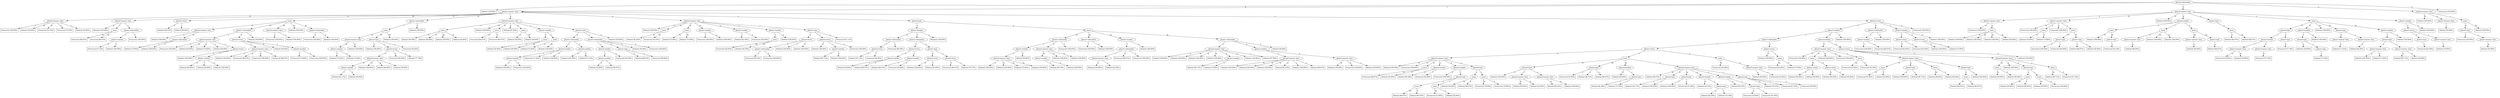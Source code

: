 digraph G {
"bg==" [ shape=ellipse label="phone2-subnumber"]
"bg==" -> "bi0w" [ label="0" ]
"bi0w" [ shape=box label="Deleted (100.00%)"]
"bg==" -> "bi0x" [ label="1" ]
"bi0x" [ shape=ellipse label="phone1-manner class"]
"bi0x" -> "bi0xLTA=" [ label="#" ]
"bi0xLTA=" [ shape=ellipse label="phone2-manner class"]
"bi0xLTA=" -> "bi0xLTAtMQ==" [ label="a" ]
"bi0xLTAtMQ==" [ shape=box label="Preserved (100.00%)"]
"bi0xLTA=" -> "bi0xLTAtMg==" [ label="fn" ]
"bi0xLTAtMg==" [ shape=box label="Deleted (50.00%)"]
"bi0xLTA=" -> "bi0xLTAtMw==" [ label="fs" ]
"bi0xLTAtMw==" [ shape=box label="Preserved (53.33%)"]
"bi0xLTA=" -> "bi0xLTAtNg==" [ label="n" ]
"bi0xLTAtNg==" [ shape=box label="Preserved (75.00%)"]
"bi0xLTA=" -> "bi0xLTAtNw==" [ label="s" ]
"bi0xLTAtNw==" [ shape=box label="Deleted (55.56%)"]
"bi0x" -> "bi0xLTEw" [ label="a" ]
"bi0xLTEw" [ shape=ellipse label="phone2-manner class"]
"bi0xLTEw" -> "bi0xLTEwLTU=" [ label="g" ]
"bi0xLTEwLTU=" [ shape=box label="Mutated (100.00%)"]
"bi0xLTEw" -> "bi0xLTEwLTc=" [ label="s" ]
"bi0xLTEwLTc=" [ shape=ellipse label="name"]
"bi0xLTEwLTc=" -> "bi0xLTEwLTctMQ==" [ label="Fr" ]
"bi0xLTEwLTctMQ==" [ shape=box label="Preserved (66.67%)"]
"bi0xLTEwLTc=" -> "bi0xLTEwLTctNQ==" [ label="Sc" ]
"bi0xLTEwLTctNQ==" [ shape=box label="Preserved (66.67%)"]
"bi0xLTEw" -> "bi0xLTEwLTg=" [ label="v" ]
"bi0xLTEwLTg=" [ shape=ellipse label="phone1-subnumber"]
"bi0xLTEwLTg=" -> "bi0xLTEwLTgtMQ==" [ label="1" ]
"bi0xLTEwLTgtMQ==" [ shape=ellipse label="phone1-number"]
"bi0xLTEwLTgtMQ==" -> "bi0xLTEwLTgtMS0w" [ label="0" ]
"bi0xLTEwLTgtMS0w" [ shape=box label="Preserved (57.14%)"]
"bi0xLTEwLTgtMQ==" -> "bi0xLTEwLTgtMS0x" [ label="1" ]
"bi0xLTEwLTgtMS0x" [ shape=box label="Deleted (100.00%)"]
"bi0xLTEwLTg=" -> "bi0xLTEwLTgtMg==" [ label="2" ]
"bi0xLTEwLTgtMg==" [ shape=box label="Preserved (100.00%)"]
"bi0x" -> "bi0xLTEx" [ label="fn" ]
"bi0xLTEx" [ shape=ellipse label="phone2-stress"]
"bi0xLTEx" -> "bi0xLTExLTE=" [ label="0" ]
"bi0xLTExLTE=" [ shape=box label="Deleted (48.53%)"]
"bi0xLTEx" -> "bi0xLTExLTI=" [ label="1" ]
"bi0xLTExLTI=" [ shape=box label="Deleted (68.42%)"]
"bi0x" -> "bi0xLTEy" [ label="fs" ]
"bi0xLTEy" [ shape=ellipse label="name"]
"bi0xLTEy" -> "bi0xLTEyLTA=" [ label="Fc" ]
"bi0xLTEyLTA=" [ shape=ellipse label="phone2-manner class"]
"bi0xLTEyLTA=" -> "bi0xLTEyLTAtMQ==" [ label="a" ]
"bi0xLTEyLTAtMQ==" [ shape=box label="Deleted (100.00%)"]
"bi0xLTEyLTA=" -> "bi0xLTEyLTAtMg==" [ label="fn" ]
"bi0xLTEyLTAtMg==" [ shape=ellipse label="phone1-subnumber"]
"bi0xLTEyLTAtMg==" -> "bi0xLTEyLTAtMi0x" [ label="1" ]
"bi0xLTEyLTAtMi0x" [ shape=box label="Deleted (75.00%)"]
"bi0xLTEyLTAtMg==" -> "bi0xLTEyLTAtMi0z" [ label="3" ]
"bi0xLTEyLTAtMi0z" [ shape=box label="Deleted (100.00%)"]
"bi0xLTEy" -> "bi0xLTEyLTE=" [ label="Fr" ]
"bi0xLTEyLTE=" [ shape=ellipse label="phone1-subnumber"]
"bi0xLTEyLTE=" -> "bi0xLTEyLTEtMQ==" [ label="1" ]
"bi0xLTEyLTEtMQ==" [ shape=ellipse label="phone2-manner class"]
"bi0xLTEyLTEtMQ==" -> "bi0xLTEyLTEtMS0x" [ label="a" ]
"bi0xLTEyLTEtMS0x" [ shape=box label="Preserved (100.00%)"]
"bi0xLTEyLTEtMQ==" -> "bi0xLTEyLTEtMS0y" [ label="fn" ]
"bi0xLTEyLTEtMS0y" [ shape=box label="Deleted (50.00%)"]
"bi0xLTEyLTEtMQ==" -> "bi0xLTEyLTEtMS01" [ label="g" ]
"bi0xLTEyLTEtMS01" [ shape=box label="Deleted (75.00%)"]
"bi0xLTEyLTEtMQ==" -> "bi0xLTEyLTEtMS03" [ label="s" ]
"bi0xLTEyLTEtMS03" [ shape=box label="Deleted (50.00%)"]
"bi0xLTEyLTEtMQ==" -> "bi0xLTEyLTEtMS04" [ label="v" ]
"bi0xLTEyLTEtMS04" [ shape=ellipse label="phone2-stress"]
"bi0xLTEyLTEtMS04" -> "bi0xLTEyLTEtMS04LTE=" [ label="0" ]
"bi0xLTEyLTEtMS04LTE=" [ shape=box label="Deleted (100.00%)"]
"bi0xLTEyLTEtMS04" -> "bi0xLTEyLTEtMS04LTI=" [ label="1" ]
"bi0xLTEyLTEtMS04LTI=" [ shape=ellipse label="phone1-number"]
"bi0xLTEyLTEtMS04LTI=" -> "bi0xLTEyLTEtMS04LTItMA==" [ label="0" ]
"bi0xLTEyLTEtMS04LTItMA==" [ shape=box label="Deleted (60.00%)"]
"bi0xLTEyLTEtMS04LTI=" -> "bi0xLTEyLTEtMS04LTItMQ==" [ label="1" ]
"bi0xLTEyLTEtMS04LTItMQ==" [ shape=box label="Deleted (50.00%)"]
"bi0xLTEyLTEtMS04LTI=" -> "bi0xLTEyLTEtMS04LTItMg==" [ label="2" ]
"bi0xLTEyLTEtMS04LTItMg==" [ shape=box label="Deleted (100.00%)"]
"bi0xLTEyLTE=" -> "bi0xLTEyLTEtMg==" [ label="2" ]
"bi0xLTEyLTEtMg==" [ shape=ellipse label="phone2-stress"]
"bi0xLTEyLTEtMg==" -> "bi0xLTEyLTEtMi0w" [ label="-1" ]
"bi0xLTEyLTEtMi0w" [ shape=ellipse label="phone2-manner class"]
"bi0xLTEyLTEtMi0w" -> "bi0xLTEyLTEtMi0wLTE=" [ label="a" ]
"bi0xLTEyLTEtMi0wLTE=" [ shape=box label="Deleted (100.00%)"]
"bi0xLTEyLTEtMi0w" -> "bi0xLTEyLTEtMi0wLTU=" [ label="g" ]
"bi0xLTEyLTEtMi0wLTU=" [ shape=box label="Preserved (66.67%)"]
"bi0xLTEyLTEtMi0w" -> "bi0xLTEyLTEtMi0wLTY=" [ label="n" ]
"bi0xLTEyLTEtMi0wLTY=" [ shape=box label="Preserved (100.00%)"]
"bi0xLTEyLTEtMi0w" -> "bi0xLTEyLTEtMi0wLTc=" [ label="s" ]
"bi0xLTEyLTEtMi0wLTc=" [ shape=box label="Preserved (66.67%)"]
"bi0xLTEyLTEtMg==" -> "bi0xLTEyLTEtMi0x" [ label="0" ]
"bi0xLTEyLTEtMi0x" [ shape=box label="Deleted (50.00%)"]
"bi0xLTEyLTEtMg==" -> "bi0xLTEyLTEtMi0y" [ label="1" ]
"bi0xLTEyLTEtMi0y" [ shape=ellipse label="phone2-number"]
"bi0xLTEyLTEtMi0y" -> "bi0xLTEyLTEtMi0yLTE=" [ label="1" ]
"bi0xLTEyLTEtMi0yLTE=" [ shape=box label="Preserved (75.00%)"]
"bi0xLTEyLTEtMi0y" -> "bi0xLTEyLTEtMi0yLTI=" [ label="2" ]
"bi0xLTEyLTEtMi0yLTI=" [ shape=box label="Preserved (100.00%)"]
"bi0xLTEyLTE=" -> "bi0xLTEyLTEtMw==" [ label="3" ]
"bi0xLTEyLTEtMw==" [ shape=box label="Deleted (100.00%)"]
"bi0xLTEy" -> "bi0xLTEyLTM=" [ label="Nc" ]
"bi0xLTEyLTM=" [ shape=ellipse label="phone2-manner class"]
"bi0xLTEyLTM=" -> "bi0xLTEyLTMtNg==" [ label="n" ]
"bi0xLTEyLTMtNg==" [ shape=box label="Preserved (100.00%)"]
"bi0xLTEyLTM=" -> "bi0xLTEyLTMtNw==" [ label="s" ]
"bi0xLTEyLTMtNw==" [ shape=box label="Deleted (100.00%)"]
"bi0xLTEy" -> "bi0xLTEyLTU=" [ label="Sc" ]
"bi0xLTEyLTU=" [ shape=box label="Deleted (100.00%)"]
"bi0xLTEy" -> "bi0xLTEyLTY=" [ label="Sr" ]
"bi0xLTEyLTY=" [ shape=ellipse label="phone1-subnumber"]
"bi0xLTEyLTY=" -> "bi0xLTEyLTYtMQ==" [ label="1" ]
"bi0xLTEyLTYtMQ==" [ shape=box label="Preserved (100.00%)"]
"bi0xLTEyLTY=" -> "bi0xLTEyLTYtMg==" [ label="2" ]
"bi0xLTEyLTYtMg==" [ shape=box label="Deleted (100.00%)"]
"bi0x" -> "bi0xLTEz" [ label="fu" ]
"bi0xLTEz" [ shape=ellipse label="phone1-subnumber"]
"bi0xLTEz" -> "bi0xLTEzLTE=" [ label="1" ]
"bi0xLTEzLTE=" [ shape=ellipse label="name"]
"bi0xLTEzLTE=" -> "bi0xLTEzLTEtMA==" [ label="Fc" ]
"bi0xLTEzLTEtMA==" [ shape=ellipse label="phone2-manner class"]
"bi0xLTEzLTEtMA==" -> "bi0xLTEzLTEtMC0y" [ label="fn" ]
"bi0xLTEzLTEtMC0y" [ shape=ellipse label="phone1-number"]
"bi0xLTEzLTEtMC0y" -> "bi0xLTEzLTEtMC0yLTE=" [ label="1" ]
"bi0xLTEzLTEtMC0yLTE=" [ shape=box label="Deleted (72.22%)"]
"bi0xLTEzLTEtMC0y" -> "bi0xLTEzLTEtMC0yLTI=" [ label="2" ]
"bi0xLTEzLTEtMC0yLTI=" [ shape=box label="Deleted (75.00%)"]
"bi0xLTEzLTEtMA==" -> "bi0xLTEzLTEtMC0z" [ label="fs" ]
"bi0xLTEzLTEtMC0z" [ shape=box label="Deleted (100.00%)"]
"bi0xLTEzLTE=" -> "bi0xLTEzLTEtMQ==" [ label="Fr" ]
"bi0xLTEzLTEtMQ==" [ shape=ellipse label="phone1-type"]
"bi0xLTEzLTEtMQ==" -> "bi0xLTEzLTEtMS0w" [ label="a" ]
"bi0xLTEzLTEtMS0w" [ shape=box label="Deleted (100.00%)"]
"bi0xLTEzLTEtMQ==" -> "bi0xLTEzLTEtMS0x" [ label="c" ]
"bi0xLTEzLTEtMS0x" [ shape=ellipse label="phone2-stress"]
"bi0xLTEzLTEtMS0x" -> "bi0xLTEzLTEtMS0xLTA=" [ label="-1" ]
"bi0xLTEzLTEtMS0xLTA=" [ shape=ellipse label="phone2-manner class"]
"bi0xLTEzLTEtMS0xLTA=" -> "bi0xLTEzLTEtMS0xLTAtMg==" [ label="fn" ]
"bi0xLTEzLTEtMS0xLTAtMg==" [ shape=ellipse label="phone1-number"]
"bi0xLTEzLTEtMS0xLTAtMg==" -> "bi0xLTEzLTEtMS0xLTAtMi0x" [ label="1" ]
"bi0xLTEzLTEtMS0xLTAtMi0x" [ shape=box label="Deleted (61.11%)"]
"bi0xLTEzLTEtMS0xLTAtMg==" -> "bi0xLTEzLTEtMS0xLTAtMi0y" [ label="2" ]
"bi0xLTEzLTEtMS0xLTAtMi0y" [ shape=box label="Deleted (50.00%)"]
"bi0xLTEzLTEtMS0xLTA=" -> "bi0xLTEzLTEtMS0xLTAtMw==" [ label="fs" ]
"bi0xLTEzLTEtMS0xLTAtMw==" [ shape=box label="Deleted (100.00%)"]
"bi0xLTEzLTEtMS0xLTA=" -> "bi0xLTEzLTEtMS0xLTAtNQ==" [ label="g" ]
"bi0xLTEzLTEtMS0xLTAtNQ==" [ shape=box label="Deleted (60.00%)"]
"bi0xLTEzLTEtMS0xLTA=" -> "bi0xLTEzLTEtMS0xLTAtNw==" [ label="s" ]
"bi0xLTEzLTEtMS0xLTAtNw==" [ shape=box label="Deleted (50.00%)"]
"bi0xLTEzLTEtMS0x" -> "bi0xLTEzLTEtMS0xLTE=" [ label="0" ]
"bi0xLTEzLTEtMS0xLTE=" [ shape=box label="Preserved (62.50%)"]
"bi0xLTEzLTEtMS0x" -> "bi0xLTEzLTEtMS0xLTI=" [ label="1" ]
"bi0xLTEzLTEtMS0xLTI=" [ shape=box label="Deleted (77.78%)"]
"bi0xLTEzLTEtMQ==" -> "bi0xLTEzLTEtMS0z" [ label="o" ]
"bi0xLTEzLTEtMS0z" [ shape=box label="Preserved (52.63%)"]
"bi0xLTEzLTE=" -> "bi0xLTEzLTEtMw==" [ label="Nc" ]
"bi0xLTEzLTEtMw==" [ shape=box label="Deleted (100.00%)"]
"bi0xLTEz" -> "bi0xLTEzLTI=" [ label="2" ]
"bi0xLTEzLTI=" [ shape=box label="Deleted (100.00%)"]
"bi0x" -> "bi0xLTE0" [ label="g" ]
"bi0xLTE0" [ shape=ellipse label="phone2-manner class"]
"bi0xLTE0" -> "bi0xLTE0LTE=" [ label="a" ]
"bi0xLTE0LTE=" [ shape=ellipse label="name"]
"bi0xLTE0LTE=" -> "bi0xLTE0LTEtMA==" [ label="Fc" ]
"bi0xLTE0LTEtMA==" [ shape=box label="Deleted (50.00%)"]
"bi0xLTE0LTE=" -> "bi0xLTE0LTEtMg==" [ label="G" ]
"bi0xLTE0LTEtMg==" [ shape=box label="Deleted (50.00%)"]
"bi0xLTE0LTE=" -> "bi0xLTE0LTEtNQ==" [ label="Sc" ]
"bi0xLTE0LTEtNQ==" [ shape=box label="Deleted (50.00%)"]
"bi0xLTE0LTE=" -> "bi0xLTE0LTEtNg==" [ label="Sr" ]
"bi0xLTE0LTEtNg==" [ shape=box label="Deleted (50.00%)"]
"bi0xLTE0" -> "bi0xLTE0LTI=" [ label="fn" ]
"bi0xLTE0LTI=" [ shape=box label="Deleted (100.00%)"]
"bi0xLTE0" -> "bi0xLTE0LTM=" [ label="fs" ]
"bi0xLTE0LTM=" [ shape=ellipse label="name"]
"bi0xLTE0LTM=" -> "bi0xLTE0LTMtMA==" [ label="Fc" ]
"bi0xLTE0LTMtMA==" [ shape=box label="Preserved (66.67%)"]
"bi0xLTE0LTM=" -> "bi0xLTE0LTMtMg==" [ label="G" ]
"bi0xLTE0LTMtMg==" [ shape=box label="Preserved (66.67%)"]
"bi0xLTE0" -> "bi0xLTE0LTU=" [ label="g" ]
"bi0xLTE0LTU=" [ shape=box label="Deleted (87.50%)"]
"bi0xLTE0" -> "bi0xLTE0LTY=" [ label="n" ]
"bi0xLTE0LTY=" [ shape=ellipse label="name"]
"bi0xLTE0LTY=" -> "bi0xLTE0LTYtMg==" [ label="G" ]
"bi0xLTE0LTYtMg==" [ shape=box label="Deleted (50.00%)"]
"bi0xLTE0LTY=" -> "bi0xLTE0LTYtMw==" [ label="Nc" ]
"bi0xLTE0LTYtMw==" [ shape=box label="Deleted (50.00%)"]
"bi0xLTE0" -> "bi0xLTE0LTc=" [ label="s" ]
"bi0xLTE0LTc=" [ shape=ellipse label="phone1-number"]
"bi0xLTE0LTc=" -> "bi0xLTE0LTctMQ==" [ label="1" ]
"bi0xLTE0LTctMQ==" [ shape=ellipse label="name"]
"bi0xLTE0LTctMQ==" -> "bi0xLTE0LTctMS0y" [ label="G" ]
"bi0xLTE0LTctMS0y" [ shape=box label="Deleted (50.00%)"]
"bi0xLTE0LTctMQ==" -> "bi0xLTE0LTctMS01" [ label="Sc" ]
"bi0xLTE0LTctMS01" [ shape=box label="Deleted (50.00%)"]
"bi0xLTE0LTc=" -> "bi0xLTE0LTctMg==" [ label="2" ]
"bi0xLTE0LTctMg==" [ shape=ellipse label="name"]
"bi0xLTE0LTctMg==" -> "bi0xLTE0LTctMi0y" [ label="G" ]
"bi0xLTE0LTctMi0y" [ shape=box label="Deleted (75.00%)"]
"bi0xLTE0LTctMg==" -> "bi0xLTE0LTctMi01" [ label="Sc" ]
"bi0xLTE0LTctMi01" [ shape=box label="Deleted (100.00%)"]
"bi0xLTE0" -> "bi0xLTE0LTg=" [ label="v" ]
"bi0xLTE0LTg=" [ shape=ellipse label="phone2-stress"]
"bi0xLTE0LTg=" -> "bi0xLTE0LTgtMQ==" [ label="0" ]
"bi0xLTE0LTgtMQ==" [ shape=ellipse label="phone1-subnumber"]
"bi0xLTE0LTgtMQ==" -> "bi0xLTE0LTgtMS0x" [ label="1" ]
"bi0xLTE0LTgtMS0x" [ shape=ellipse label="phone2-number"]
"bi0xLTE0LTgtMS0x" -> "bi0xLTE0LTgtMS0xLTE=" [ label="1" ]
"bi0xLTE0LTgtMS0xLTE=" [ shape=ellipse label="phone1-number"]
"bi0xLTE0LTgtMS0xLTE=" -> "bi0xLTE0LTgtMS0xLTEtMQ==" [ label="1" ]
"bi0xLTE0LTgtMS0xLTEtMQ==" [ shape=box label="Deleted (100.00%)"]
"bi0xLTE0LTgtMS0xLTE=" -> "bi0xLTE0LTgtMS0xLTEtMg==" [ label="2" ]
"bi0xLTE0LTgtMS0xLTEtMg==" [ shape=box label="Preserved (100.00%)"]
"bi0xLTE0LTgtMS0x" -> "bi0xLTE0LTgtMS0xLTI=" [ label="2" ]
"bi0xLTE0LTgtMS0xLTI=" [ shape=box label="Preserved (71.43%)"]
"bi0xLTE0LTgtMS0x" -> "bi0xLTE0LTgtMS0xLTM=" [ label="3" ]
"bi0xLTE0LTgtMS0xLTM=" [ shape=box label="Deleted (100.00%)"]
"bi0xLTE0LTgtMQ==" -> "bi0xLTE0LTgtMS0y" [ label="2" ]
"bi0xLTE0LTgtMS0y" [ shape=ellipse label="phone2-number"]
"bi0xLTE0LTgtMS0y" -> "bi0xLTE0LTgtMS0yLTI=" [ label="2" ]
"bi0xLTE0LTgtMS0yLTI=" [ shape=box label="Deleted (100.00%)"]
"bi0xLTE0LTgtMS0y" -> "bi0xLTE0LTgtMS0yLTM=" [ label="3" ]
"bi0xLTE0LTgtMS0yLTM=" [ shape=box label="Deleted (57.14%)"]
"bi0xLTE0LTg=" -> "bi0xLTE0LTgtMg==" [ label="1" ]
"bi0xLTE0LTgtMg==" [ shape=ellipse label="phone1-subnumber"]
"bi0xLTE0LTgtMg==" -> "bi0xLTE0LTgtMi0x" [ label="1" ]
"bi0xLTE0LTgtMi0x" [ shape=ellipse label="phone2-number"]
"bi0xLTE0LTgtMi0x" -> "bi0xLTE0LTgtMi0xLTE=" [ label="1" ]
"bi0xLTE0LTgtMi0xLTE=" [ shape=ellipse label="phone1-number"]
"bi0xLTE0LTgtMi0xLTE=" -> "bi0xLTE0LTgtMi0xLTEtMA==" [ label="0" ]
"bi0xLTE0LTgtMi0xLTEtMA==" [ shape=box label="Deleted (54.86%)"]
"bi0xLTE0LTgtMi0xLTE=" -> "bi0xLTE0LTgtMi0xLTEtMQ==" [ label="1" ]
"bi0xLTE0LTgtMi0xLTEtMQ==" [ shape=box label="Deleted (66.67%)"]
"bi0xLTE0LTgtMi0x" -> "bi0xLTE0LTgtMi0xLTI=" [ label="2" ]
"bi0xLTE0LTgtMi0xLTI=" [ shape=box label="Preserved (62.50%)"]
"bi0xLTE0LTgtMg==" -> "bi0xLTE0LTgtMi0y" [ label="2" ]
"bi0xLTE0LTgtMi0y" [ shape=ellipse label="phone1-type"]
"bi0xLTE0LTgtMi0y" -> "bi0xLTE0LTgtMi0yLTA=" [ label="a" ]
"bi0xLTE0LTgtMi0yLTA=" [ shape=box label="Deleted (66.67%)"]
"bi0xLTE0LTgtMi0y" -> "bi0xLTE0LTgtMi0yLTM=" [ label="o" ]
"bi0xLTE0LTgtMi0yLTM=" [ shape=box label="Preserved (60.00%)"]
"bi0xLTE0LTgtMg==" -> "bi0xLTE0LTgtMi0z" [ label="3" ]
"bi0xLTE0LTgtMi0z" [ shape=box label="Deleted (50.00%)"]
"bi0xLTE0LTgtMg==" -> "bi0xLTE0LTgtMi00" [ label="4" ]
"bi0xLTE0LTgtMi00" [ shape=box label="Preserved (100.00%)"]
"bi0xLTE0LTg=" -> "bi0xLTE0LTgtMw==" [ label="2" ]
"bi0xLTE0LTgtMw==" [ shape=box label="Deleted (100.00%)"]
"bi0x" -> "bi0xLTE1" [ label="n" ]
"bi0xLTE1" [ shape=ellipse label="phone2-manner class"]
"bi0xLTE1" -> "bi0xLTE1LTE=" [ label="a" ]
"bi0xLTE1LTE=" [ shape=box label="Deleted (100.00%)"]
"bi0xLTE1" -> "bi0xLTE1LTI=" [ label="fn" ]
"bi0xLTE1LTI=" [ shape=ellipse label="name"]
"bi0xLTE1LTI=" -> "bi0xLTE1LTItMA==" [ label="Fc" ]
"bi0xLTE1LTItMA==" [ shape=box label="Deleted (81.82%)"]
"bi0xLTE1LTI=" -> "bi0xLTE1LTItNA==" [ label="Nr" ]
"bi0xLTE1LTItNA==" [ shape=box label="Preserved (54.55%)"]
"bi0xLTE1" -> "bi0xLTE1LTM=" [ label="fs" ]
"bi0xLTE1LTM=" [ shape=ellipse label="name"]
"bi0xLTE1LTM=" -> "bi0xLTE1LTMtMA==" [ label="Fc" ]
"bi0xLTE1LTMtMA==" [ shape=box label="Deleted (75.00%)"]
"bi0xLTE1LTM=" -> "bi0xLTE1LTMtNA==" [ label="Nr" ]
"bi0xLTE1LTMtNA==" [ shape=box label="Deleted (75.00%)"]
"bi0xLTE1" -> "bi0xLTE1LTQ=" [ label="fu" ]
"bi0xLTE1LTQ=" [ shape=ellipse label="phone1-number"]
"bi0xLTE1LTQ=" -> "bi0xLTE1LTQtMQ==" [ label="1" ]
"bi0xLTE1LTQtMQ==" [ shape=box label="Preserved (100.00%)"]
"bi0xLTE1LTQ=" -> "bi0xLTE1LTQtMg==" [ label="2" ]
"bi0xLTE1LTQtMg==" [ shape=box label="Deleted (100.00%)"]
"bi0xLTE1" -> "bi0xLTE1LTU=" [ label="g" ]
"bi0xLTE1LTU=" [ shape=ellipse label="phone1-number"]
"bi0xLTE1LTU=" -> "bi0xLTE1LTUtMQ==" [ label="1" ]
"bi0xLTE1LTUtMQ==" [ shape=box label="Deleted (62.50%)"]
"bi0xLTE1LTU=" -> "bi0xLTE1LTUtMg==" [ label="2" ]
"bi0xLTE1LTUtMg==" [ shape=box label="Preserved (100.00%)"]
"bi0xLTE1" -> "bi0xLTE1LTc=" [ label="s" ]
"bi0xLTE1LTc=" [ shape=ellipse label="phone1-number"]
"bi0xLTE1LTc=" -> "bi0xLTE1LTctMQ==" [ label="1" ]
"bi0xLTE1LTctMQ==" [ shape=ellipse label="name"]
"bi0xLTE1LTctMQ==" -> "bi0xLTE1LTctMS00" [ label="Nr" ]
"bi0xLTE1LTctMS00" [ shape=box label="Preserved (54.55%)"]
"bi0xLTE1LTctMQ==" -> "bi0xLTE1LTctMS01" [ label="Sc" ]
"bi0xLTE1LTctMS01" [ shape=box label="Deleted (54.55%)"]
"bi0xLTE1LTc=" -> "bi0xLTE1LTctMg==" [ label="2" ]
"bi0xLTE1LTctMg==" [ shape=box label="Deleted (100.00%)"]
"bi0xLTE1" -> "bi0xLTE1LTg=" [ label="v" ]
"bi0xLTE1LTg=" [ shape=ellipse label="phone1-type"]
"bi0xLTE1LTg=" -> "bi0xLTE1LTgtMA==" [ label="a" ]
"bi0xLTE1LTgtMA==" [ shape=ellipse label="phone2-stress"]
"bi0xLTE1LTgtMA==" -> "bi0xLTE1LTgtMC0x" [ label="0" ]
"bi0xLTE1LTgtMC0x" [ shape=ellipse label="phone1-subnumber"]
"bi0xLTE1LTgtMC0x" -> "bi0xLTE1LTgtMC0xLTE=" [ label="1" ]
"bi0xLTE1LTgtMC0xLTE=" [ shape=box label="Preserved (69.23%)"]
"bi0xLTE1LTgtMC0x" -> "bi0xLTE1LTgtMC0xLTI=" [ label="2" ]
"bi0xLTE1LTgtMC0xLTI=" [ shape=box label="Preserved (100.00%)"]
"bi0xLTE1LTgtMA==" -> "bi0xLTE1LTgtMC0y" [ label="1" ]
"bi0xLTE1LTgtMC0y" [ shape=box label="Deleted (100.00%)"]
"bi0xLTE1LTgtMA==" -> "bi0xLTE1LTgtMC0z" [ label="2" ]
"bi0xLTE1LTgtMC0z" [ shape=box label="Deleted (100.00%)"]
"bi0xLTE1LTg=" -> "bi0xLTE1LTgtMQ==" [ label="c" ]
"bi0xLTE1LTgtMQ==" [ shape=ellipse label="phone2-stress"]
"bi0xLTE1LTgtMQ==" -> "bi0xLTE1LTgtMS0x" [ label="0" ]
"bi0xLTE1LTgtMS0x" [ shape=box label="Deleted (100.00%)"]
"bi0xLTE1LTgtMQ==" -> "bi0xLTE1LTgtMS0y" [ label="1" ]
"bi0xLTE1LTgtMS0y" [ shape=ellipse label="phone1-number"]
"bi0xLTE1LTgtMS0y" -> "bi0xLTE1LTgtMS0yLTE=" [ label="1" ]
"bi0xLTE1LTgtMS0yLTE=" [ shape=box label="Deleted (85.71%)"]
"bi0xLTE1LTgtMS0y" -> "bi0xLTE1LTgtMS0yLTI=" [ label="2" ]
"bi0xLTE1LTgtMS0yLTI=" [ shape=box label="Deleted (100.00%)"]
"bi0xLTE1LTgtMQ==" -> "bi0xLTE1LTgtMS0z" [ label="2" ]
"bi0xLTE1LTgtMS0z" [ shape=box label="Preserved (100.00%)"]
"bi0xLTE1LTg=" -> "bi0xLTE1LTgtMw==" [ label="o" ]
"bi0xLTE1LTgtMw==" [ shape=box label="Preserved (61.11%)"]
"bi0x" -> "bi0xLTE2" [ label="s" ]
"bi0xLTE2" [ shape=ellipse label="phone2-type"]
"bi0xLTE2" -> "bi0xLTE2LTM=" [ label="n" ]
"bi0xLTE2LTM=" [ shape=ellipse label="phone1-number"]
"bi0xLTE2LTM=" -> "bi0xLTE2LTMtMA==" [ label="0" ]
"bi0xLTE2LTMtMA==" [ shape=ellipse label="phone1-subnumber"]
"bi0xLTE2LTMtMA==" -> "bi0xLTE2LTMtMC0x" [ label="1" ]
"bi0xLTE2LTMtMC0x" [ shape=ellipse label="phone2-stress"]
"bi0xLTE2LTMtMC0x" -> "bi0xLTE2LTMtMC0xLTE=" [ label="0" ]
"bi0xLTE2LTMtMC0xLTE=" [ shape=box label="Deleted (57.14%)"]
"bi0xLTE2LTMtMC0x" -> "bi0xLTE2LTMtMC0xLTI=" [ label="1" ]
"bi0xLTE2LTMtMC0xLTI=" [ shape=box label="Preserved (46.83%)"]
"bi0xLTE2LTMtMA==" -> "bi0xLTE2LTMtMC0y" [ label="2" ]
"bi0xLTE2LTMtMC0y" [ shape=box label="Preserved (80.00%)"]
"bi0xLTE2LTM=" -> "bi0xLTE2LTMtMQ==" [ label="1" ]
"bi0xLTE2LTMtMQ==" [ shape=ellipse label="phone1-subnumber"]
"bi0xLTE2LTMtMQ==" -> "bi0xLTE2LTMtMS0x" [ label="1" ]
"bi0xLTE2LTMtMS0x" [ shape=ellipse label="phone2-stress"]
"bi0xLTE2LTMtMS0x" -> "bi0xLTE2LTMtMS0xLTE=" [ label="0" ]
"bi0xLTE2LTMtMS0xLTE=" [ shape=ellipse label="phone2-number"]
"bi0xLTE2LTMtMS0xLTE=" -> "bi0xLTE2LTMtMS0xLTEtMQ==" [ label="1" ]
"bi0xLTE2LTMtMS0xLTEtMQ==" [ shape=box label="Deleted (50.00%)"]
"bi0xLTE2LTMtMS0xLTE=" -> "bi0xLTE2LTMtMS0xLTEtMg==" [ label="2" ]
"bi0xLTE2LTMtMS0xLTEtMg==" [ shape=box label="Deleted (69.57%)"]
"bi0xLTE2LTMtMS0x" -> "bi0xLTE2LTMtMS0xLTI=" [ label="1" ]
"bi0xLTE2LTMtMS0xLTI=" [ shape=ellipse label="phone2-number"]
"bi0xLTE2LTMtMS0xLTI=" -> "bi0xLTE2LTMtMS0xLTItMQ==" [ label="1" ]
"bi0xLTE2LTMtMS0xLTItMQ==" [ shape=box label="Deleted (46.67%)"]
"bi0xLTE2LTMtMS0xLTI=" -> "bi0xLTE2LTMtMS0xLTItMg==" [ label="2" ]
"bi0xLTE2LTMtMS0xLTItMg==" [ shape=box label="Preserved (55.88%)"]
"bi0xLTE2LTMtMQ==" -> "bi0xLTE2LTMtMS0y" [ label="2" ]
"bi0xLTE2LTMtMS0y" [ shape=ellipse label="phone1-type"]
"bi0xLTE2LTMtMS0y" -> "bi0xLTE2LTMtMS0yLTA=" [ label="a" ]
"bi0xLTE2LTMtMS0yLTA=" [ shape=ellipse label="phone2-stress"]
"bi0xLTE2LTMtMS0yLTA=" -> "bi0xLTE2LTMtMS0yLTAtMQ==" [ label="0" ]
"bi0xLTE2LTMtMS0yLTAtMQ==" [ shape=box label="Deleted (100.00%)"]
"bi0xLTE2LTMtMS0yLTA=" -> "bi0xLTE2LTMtMS0yLTAtMg==" [ label="1" ]
"bi0xLTE2LTMtMS0yLTAtMg==" [ shape=box label="Deleted (50.00%)"]
"bi0xLTE2LTMtMS0y" -> "bi0xLTE2LTMtMS0yLTE=" [ label="c" ]
"bi0xLTE2LTMtMS0yLTE=" [ shape=ellipse label="phone2-stress"]
"bi0xLTE2LTMtMS0yLTE=" -> "bi0xLTE2LTMtMS0yLTEtMQ==" [ label="0" ]
"bi0xLTE2LTMtMS0yLTEtMQ==" [ shape=box label="Preserved (66.67%)"]
"bi0xLTE2LTMtMS0yLTE=" -> "bi0xLTE2LTMtMS0yLTEtMg==" [ label="1" ]
"bi0xLTE2LTMtMS0yLTEtMg==" [ shape=box label="Deleted (79.17%)"]
"bi0xLTE2LTM=" -> "bi0xLTE2LTMtMg==" [ label="2" ]
"bi0xLTE2LTMtMg==" [ shape=box label="Mutated (100.00%)"]
"bi0xLTE2" -> "bi0xLTE2LTQ=" [ label="o" ]
"bi0xLTE2LTQ=" [ shape=ellipse label="name"]
"bi0xLTE2LTQ=" -> "bi0xLTE2LTQtMA==" [ label="Fc" ]
"bi0xLTE2LTQtMA==" [ shape=ellipse label="phone1-subnumber"]
"bi0xLTE2LTQtMA==" -> "bi0xLTE2LTQtMC0x" [ label="1" ]
"bi0xLTE2LTQtMC0x" [ shape=ellipse label="phone1-number"]
"bi0xLTE2LTQtMC0x" -> "bi0xLTE2LTQtMC0xLTE=" [ label="1" ]
"bi0xLTE2LTQtMC0xLTE=" [ shape=ellipse label="phone2-manner class"]
"bi0xLTE2LTQtMC0xLTE=" -> "bi0xLTE2LTQtMC0xLTEtMQ==" [ label="a" ]
"bi0xLTE2LTQtMC0xLTEtMQ==" [ shape=box label="Deleted (100.00%)"]
"bi0xLTE2LTQtMC0xLTE=" -> "bi0xLTE2LTQtMC0xLTEtMg==" [ label="fn" ]
"bi0xLTE2LTQtMC0xLTEtMg==" [ shape=box label="Deleted (100.00%)"]
"bi0xLTE2LTQtMC0xLTE=" -> "bi0xLTE2LTQtMC0xLTEtMw==" [ label="fs" ]
"bi0xLTE2LTQtMC0xLTEtMw==" [ shape=box label="Deleted (75.00%)"]
"bi0xLTE2LTQtMC0xLTE=" -> "bi0xLTE2LTQtMC0xLTEtNA==" [ label="fu" ]
"bi0xLTE2LTQtMC0xLTEtNA==" [ shape=box label="Deleted (100.00%)"]
"bi0xLTE2LTQtMC0x" -> "bi0xLTE2LTQtMC0xLTI=" [ label="2" ]
"bi0xLTE2LTQtMC0xLTI=" [ shape=box label="Deleted (50.00%)"]
"bi0xLTE2LTQtMA==" -> "bi0xLTE2LTQtMC0y" [ label="2" ]
"bi0xLTE2LTQtMC0y" [ shape=ellipse label="phone2-manner class"]
"bi0xLTE2LTQtMC0y" -> "bi0xLTE2LTQtMC0yLTI=" [ label="fn" ]
"bi0xLTE2LTQtMC0yLTI=" [ shape=ellipse label="phone1-number"]
"bi0xLTE2LTQtMC0yLTI=" -> "bi0xLTE2LTQtMC0yLTItMQ==" [ label="1" ]
"bi0xLTE2LTQtMC0yLTItMQ==" [ shape=box label="Deleted (94.74%)"]
"bi0xLTE2LTQtMC0yLTI=" -> "bi0xLTE2LTQtMC0yLTItMg==" [ label="2" ]
"bi0xLTE2LTQtMC0yLTItMg==" [ shape=box label="Deleted (100.00%)"]
"bi0xLTE2LTQtMC0y" -> "bi0xLTE2LTQtMC0yLTM=" [ label="fs" ]
"bi0xLTE2LTQtMC0yLTM=" [ shape=box label="Deleted (100.00%)"]
"bi0xLTE2LTQtMC0y" -> "bi0xLTE2LTQtMC0yLTQ=" [ label="fu" ]
"bi0xLTE2LTQtMC0yLTQ=" [ shape=box label="Deleted (100.00%)"]
"bi0xLTE2LTQtMA==" -> "bi0xLTE2LTQtMC0z" [ label="3" ]
"bi0xLTE2LTQtMC0z" [ shape=box label="Preserved (100.00%)"]
"bi0xLTE2LTQ=" -> "bi0xLTE2LTQtMw==" [ label="Nc" ]
"bi0xLTE2LTQtMw==" [ shape=ellipse label="phone1-subnumber"]
"bi0xLTE2LTQtMw==" -> "bi0xLTE2LTQtMy0x" [ label="1" ]
"bi0xLTE2LTQtMy0x" [ shape=box label="Preserved (100.00%)"]
"bi0xLTE2LTQtMw==" -> "bi0xLTE2LTQtMy0y" [ label="2" ]
"bi0xLTE2LTQtMy0y" [ shape=box label="Deleted (100.00%)"]
"bi0xLTE2LTQ=" -> "bi0xLTE2LTQtNQ==" [ label="Sc" ]
"bi0xLTE2LTQtNQ==" [ shape=ellipse label="phone1-number"]
"bi0xLTE2LTQtNQ==" -> "bi0xLTE2LTQtNS0x" [ label="1" ]
"bi0xLTE2LTQtNS0x" [ shape=ellipse label="phone1-subnumber"]
"bi0xLTE2LTQtNS0x" -> "bi0xLTE2LTQtNS0xLTE=" [ label="1" ]
"bi0xLTE2LTQtNS0xLTE=" [ shape=ellipse label="phone2-manner class"]
"bi0xLTE2LTQtNS0xLTE=" -> "bi0xLTE2LTQtNS0xLTEtMQ==" [ label="a" ]
"bi0xLTE2LTQtNS0xLTEtMQ==" [ shape=box label="Deleted (100.00%)"]
"bi0xLTE2LTQtNS0xLTE=" -> "bi0xLTE2LTQtNS0xLTEtNw==" [ label="s" ]
"bi0xLTE2LTQtNS0xLTEtNw==" [ shape=box label="Deleted (62.50%)"]
"bi0xLTE2LTQtNS0x" -> "bi0xLTE2LTQtNS0xLTI=" [ label="2" ]
"bi0xLTE2LTQtNS0xLTI=" [ shape=box label="Preserved (66.67%)"]
"bi0xLTE2LTQtNS0x" -> "bi0xLTE2LTQtNS0xLTM=" [ label="3" ]
"bi0xLTE2LTQtNS0xLTM=" [ shape=box label="Preserved (100.00%)"]
"bi0xLTE2LTQtNQ==" -> "bi0xLTE2LTQtNS0y" [ label="2" ]
"bi0xLTE2LTQtNS0y" [ shape=box label="Deleted (100.00%)"]
"bi0xLTE2LTQ=" -> "bi0xLTE2LTQtNg==" [ label="Sr" ]
"bi0xLTE2LTQtNg==" [ shape=ellipse label="phone1-subnumber"]
"bi0xLTE2LTQtNg==" -> "bi0xLTE2LTQtNi0x" [ label="1" ]
"bi0xLTE2LTQtNi0x" [ shape=ellipse label="phone2-manner class"]
"bi0xLTE2LTQtNi0x" -> "bi0xLTE2LTQtNi0xLTE=" [ label="a" ]
"bi0xLTE2LTQtNi0xLTE=" [ shape=box label="Deleted (100.00%)"]
"bi0xLTE2LTQtNi0x" -> "bi0xLTE2LTQtNi0xLTI=" [ label="fn" ]
"bi0xLTE2LTQtNi0xLTI=" [ shape=box label="Deleted (100.00%)"]
"bi0xLTE2LTQtNi0x" -> "bi0xLTE2LTQtNi0xLTM=" [ label="fs" ]
"bi0xLTE2LTQtNi0xLTM=" [ shape=box label="Deleted (100.00%)"]
"bi0xLTE2LTQtNi0x" -> "bi0xLTE2LTQtNi0xLTQ=" [ label="fu" ]
"bi0xLTE2LTQtNi0xLTQ=" [ shape=box label="Deleted (100.00%)"]
"bi0xLTE2LTQtNi0x" -> "bi0xLTE2LTQtNi0xLTU=" [ label="g" ]
"bi0xLTE2LTQtNi0xLTU=" [ shape=ellipse label="phone1-number"]
"bi0xLTE2LTQtNi0xLTU=" -> "bi0xLTE2LTQtNi0xLTUtMQ==" [ label="1" ]
"bi0xLTE2LTQtNi0xLTUtMQ==" [ shape=box label="Deleted (85.71%)"]
"bi0xLTE2LTQtNi0xLTU=" -> "bi0xLTE2LTQtNi0xLTUtMg==" [ label="2" ]
"bi0xLTE2LTQtNi0xLTUtMg==" [ shape=box label="Deleted (75.00%)"]
"bi0xLTE2LTQtNi0x" -> "bi0xLTE2LTQtNi0xLTY=" [ label="n" ]
"bi0xLTE2LTQtNi0xLTY=" [ shape=box label="Deleted (100.00%)"]
"bi0xLTE2LTQtNi0x" -> "bi0xLTE2LTQtNi0xLTc=" [ label="s" ]
"bi0xLTE2LTQtNi0xLTc=" [ shape=box label="Deleted (87.50%)"]
"bi0xLTE2LTQtNg==" -> "bi0xLTE2LTQtNi0y" [ label="2" ]
"bi0xLTE2LTQtNi0y" [ shape=ellipse label="phone1-number"]
"bi0xLTE2LTQtNi0y" -> "bi0xLTE2LTQtNi0yLTE=" [ label="1" ]
"bi0xLTE2LTQtNi0yLTE=" [ shape=ellipse label="phone2-manner class"]
"bi0xLTE2LTQtNi0yLTE=" -> "bi0xLTE2LTQtNi0yLTEtMg==" [ label="fn" ]
"bi0xLTE2LTQtNi0yLTEtMg==" [ shape=box label="Deleted (100.00%)"]
"bi0xLTE2LTQtNi0yLTE=" -> "bi0xLTE2LTQtNi0yLTEtMw==" [ label="fs" ]
"bi0xLTE2LTQtNi0yLTEtMw==" [ shape=box label="Deleted (100.00%)"]
"bi0xLTE2LTQtNi0yLTE=" -> "bi0xLTE2LTQtNi0yLTEtNA==" [ label="fu" ]
"bi0xLTE2LTQtNi0yLTEtNA==" [ shape=box label="Deleted (100.00%)"]
"bi0xLTE2LTQtNi0yLTE=" -> "bi0xLTE2LTQtNi0yLTEtNQ==" [ label="g" ]
"bi0xLTE2LTQtNi0yLTEtNQ==" [ shape=box label="Deleted (83.33%)"]
"bi0xLTE2LTQtNi0yLTE=" -> "bi0xLTE2LTQtNi0yLTEtNg==" [ label="n" ]
"bi0xLTE2LTQtNi0yLTEtNg==" [ shape=box label="Deleted (100.00%)"]
"bi0xLTE2LTQtNi0yLTE=" -> "bi0xLTE2LTQtNi0yLTEtNw==" [ label="s" ]
"bi0xLTE2LTQtNi0yLTEtNw==" [ shape=box label="Deleted (86.67%)"]
"bi0xLTE2LTQtNi0y" -> "bi0xLTE2LTQtNi0yLTI=" [ label="2" ]
"bi0xLTE2LTQtNi0yLTI=" [ shape=ellipse label="phone2-manner class"]
"bi0xLTE2LTQtNi0yLTI=" -> "bi0xLTE2LTQtNi0yLTItMg==" [ label="fn" ]
"bi0xLTE2LTQtNi0yLTItMg==" [ shape=box label="Deleted (100.00%)"]
"bi0xLTE2LTQtNi0yLTI=" -> "bi0xLTE2LTQtNi0yLTItMw==" [ label="fs" ]
"bi0xLTE2LTQtNi0yLTItMw==" [ shape=box label="Preserved (100.00%)"]
"bi0xLTE2LTQtNi0yLTI=" -> "bi0xLTE2LTQtNi0yLTItNw==" [ label="s" ]
"bi0xLTE2LTQtNi0yLTItNw==" [ shape=box label="Deleted (100.00%)"]
"bi0xLTE2LTQtNg==" -> "bi0xLTE2LTQtNi0z" [ label="3" ]
"bi0xLTE2LTQtNi0z" [ shape=box label="Deleted (50.00%)"]
"bi0x" -> "bi0xLTE3" [ label="v" ]
"bi0xLTE3" [ shape=ellipse label="phone2-stress"]
"bi0xLTE3" -> "bi0xLTE3LTA=" [ label="-1" ]
"bi0xLTE3LTA=" [ shape=ellipse label="phone1-number"]
"bi0xLTE3LTA=" -> "bi0xLTE3LTAtMQ==" [ label="1" ]
"bi0xLTE3LTAtMQ==" [ shape=ellipse label="phone1-subnumber"]
"bi0xLTE3LTAtMQ==" -> "bi0xLTE3LTAtMS0x" [ label="1" ]
"bi0xLTE3LTAtMS0x" [ shape=ellipse label="phone1-stress"]
"bi0xLTE3LTAtMS0x" -> "bi0xLTE3LTAtMS0xLTE=" [ label="0" ]
"bi0xLTE3LTAtMS0xLTE=" [ shape=ellipse label="phone2-manner class"]
"bi0xLTE3LTAtMS0xLTE=" -> "bi0xLTE3LTAtMS0xLTEtMg==" [ label="fn" ]
"bi0xLTE3LTAtMS0xLTEtMg==" [ shape=box label="Deleted (100.00%)"]
"bi0xLTE3LTAtMS0xLTE=" -> "bi0xLTE3LTAtMS0xLTEtMw==" [ label="fs" ]
"bi0xLTE3LTAtMS0xLTEtMw==" [ shape=box label="Preserved (100.00%)"]
"bi0xLTE3LTAtMS0xLTE=" -> "bi0xLTE3LTAtMS0xLTEtNA==" [ label="fu" ]
"bi0xLTE3LTAtMS0xLTEtNA==" [ shape=ellipse label="name"]
"bi0xLTE3LTAtMS0xLTEtNA==" -> "bi0xLTE3LTAtMS0xLTEtNC0w" [ label="Fc" ]
"bi0xLTE3LTAtMS0xLTEtNC0w" [ shape=box label="Preserved (66.67%)"]
"bi0xLTE3LTAtMS0xLTEtNA==" -> "bi0xLTE3LTAtMS0xLTEtNC03" [ label="V" ]
"bi0xLTE3LTAtMS0xLTEtNC03" [ shape=box label="Deleted (55.56%)"]
"bi0xLTE3LTAtMS0xLTE=" -> "bi0xLTE3LTAtMS0xLTEtNQ==" [ label="g" ]
"bi0xLTE3LTAtMS0xLTEtNQ==" [ shape=ellipse label="phone2-number"]
"bi0xLTE3LTAtMS0xLTEtNQ==" -> "bi0xLTE3LTAtMS0xLTEtNS0w" [ label="0" ]
"bi0xLTE3LTAtMS0xLTEtNS0w" [ shape=box label="Deleted (65.38%)"]
"bi0xLTE3LTAtMS0xLTEtNQ==" -> "bi0xLTE3LTAtMS0xLTEtNS0x" [ label="1" ]
"bi0xLTE3LTAtMS0xLTEtNS0x" [ shape=box label="Preserved (62.50%)"]
"bi0xLTE3LTAtMS0xLTE=" -> "bi0xLTE3LTAtMS0xLTEtNg==" [ label="n" ]
"bi0xLTE3LTAtMS0xLTEtNg==" [ shape=ellipse label="phone2-number"]
"bi0xLTE3LTAtMS0xLTEtNg==" -> "bi0xLTE3LTAtMS0xLTEtNi0w" [ label="0" ]
"bi0xLTE3LTAtMS0xLTEtNi0w" [ shape=box label="Preserved (100.00%)"]
"bi0xLTE3LTAtMS0xLTEtNg==" -> "bi0xLTE3LTAtMS0xLTEtNi0x" [ label="1" ]
"bi0xLTE3LTAtMS0xLTEtNi0x" [ shape=ellipse label="phone2-type"]
"bi0xLTE3LTAtMS0xLTEtNi0x" -> "bi0xLTE3LTAtMS0xLTEtNi0xLTE=" [ label="a" ]
"bi0xLTE3LTAtMS0xLTEtNi0xLTE=" [ shape=ellipse label="name"]
"bi0xLTE3LTAtMS0xLTEtNi0xLTE=" -> "bi0xLTE3LTAtMS0xLTEtNi0xLTEtMw==" [ label="Nc" ]
"bi0xLTE3LTAtMS0xLTEtNi0xLTEtMw==" [ shape=box label="Deleted (66.67%)"]
"bi0xLTE3LTAtMS0xLTEtNi0xLTE=" -> "bi0xLTE3LTAtMS0xLTEtNi0xLTEtNw==" [ label="V" ]
"bi0xLTE3LTAtMS0xLTEtNi0xLTEtNw==" [ shape=box label="Deleted (83.33%)"]
"bi0xLTE3LTAtMS0xLTEtNi0x" -> "bi0xLTE3LTAtMS0xLTEtNi0xLTI=" [ label="c" ]
"bi0xLTE3LTAtMS0xLTEtNi0xLTI=" [ shape=ellipse label="name"]
"bi0xLTE3LTAtMS0xLTEtNi0xLTI=" -> "bi0xLTE3LTAtMS0xLTEtNi0xLTItMw==" [ label="Nc" ]
"bi0xLTE3LTAtMS0xLTEtNi0xLTItMw==" [ shape=box label="Preserved (52.00%)"]
"bi0xLTE3LTAtMS0xLTEtNi0xLTI=" -> "bi0xLTE3LTAtMS0xLTEtNi0xLTItNw==" [ label="V" ]
"bi0xLTE3LTAtMS0xLTEtNi0xLTItNw==" [ shape=box label="Deleted (52.00%)"]
"bi0xLTE3LTAtMS0xLTE=" -> "bi0xLTE3LTAtMS0xLTEtNw==" [ label="s" ]
"bi0xLTE3LTAtMS0xLTEtNw==" [ shape=ellipse label="phone2-type"]
"bi0xLTE3LTAtMS0xLTEtNw==" -> "bi0xLTE3LTAtMS0xLTEtNy0x" [ label="a" ]
"bi0xLTE3LTAtMS0xLTEtNy0x" [ shape=ellipse label="name"]
"bi0xLTE3LTAtMS0xLTEtNy0x" -> "bi0xLTE3LTAtMS0xLTEtNy0xLTU=" [ label="Sc" ]
"bi0xLTE3LTAtMS0xLTEtNy0xLTU=" [ shape=box label="Deleted (55.56%)"]
"bi0xLTE3LTAtMS0xLTEtNy0x" -> "bi0xLTE3LTAtMS0xLTEtNy0xLTc=" [ label="V" ]
"bi0xLTE3LTAtMS0xLTEtNy0xLTc=" [ shape=box label="Deleted (66.67%)"]
"bi0xLTE3LTAtMS0xLTEtNw==" -> "bi0xLTE3LTAtMS0xLTEtNy00" [ label="o" ]
"bi0xLTE3LTAtMS0xLTEtNy00" [ shape=ellipse label="name"]
"bi0xLTE3LTAtMS0xLTEtNy00" -> "bi0xLTE3LTAtMS0xLTEtNy00LTU=" [ label="Sc" ]
"bi0xLTE3LTAtMS0xLTEtNy00LTU=" [ shape=box label="Preserved (70.00%)"]
"bi0xLTE3LTAtMS0xLTEtNy00" -> "bi0xLTE3LTAtMS0xLTEtNy00LTc=" [ label="V" ]
"bi0xLTE3LTAtMS0xLTEtNy00LTc=" [ shape=box label="Preserved (70.00%)"]
"bi0xLTE3LTAtMS0x" -> "bi0xLTE3LTAtMS0xLTI=" [ label="1" ]
"bi0xLTE3LTAtMS0xLTI=" [ shape=ellipse label="name"]
"bi0xLTE3LTAtMS0xLTI=" -> "bi0xLTE3LTAtMS0xLTItMA==" [ label="Fc" ]
"bi0xLTE3LTAtMS0xLTItMA==" [ shape=ellipse label="phone2-type"]
"bi0xLTE3LTAtMS0xLTItMA==" -> "bi0xLTE3LTAtMS0xLTItMC0x" [ label="a" ]
"bi0xLTE3LTAtMS0xLTItMC0x" [ shape=box label="Deleted (100.00%)"]
"bi0xLTE3LTAtMS0xLTItMA==" -> "bi0xLTE3LTAtMS0xLTItMC0y" [ label="c" ]
"bi0xLTE3LTAtMS0xLTItMC0y" [ shape=ellipse label="phone2-manner class"]
"bi0xLTE3LTAtMS0xLTItMC0y" -> "bi0xLTE3LTAtMS0xLTItMC0yLTM=" [ label="fs" ]
"bi0xLTE3LTAtMS0xLTItMC0yLTM=" [ shape=box label="Deleted (50.00%)"]
"bi0xLTE3LTAtMS0xLTItMC0y" -> "bi0xLTE3LTAtMS0xLTItMC0yLTQ=" [ label="fu" ]
"bi0xLTE3LTAtMS0xLTItMC0yLTQ=" [ shape=box label="Deleted (52.56%)"]
"bi0xLTE3LTAtMS0xLTItMA==" -> "bi0xLTE3LTAtMS0xLTItMC00" [ label="o" ]
"bi0xLTE3LTAtMS0xLTItMC00" [ shape=ellipse label="phone2-manner class"]
"bi0xLTE3LTAtMS0xLTItMC00" -> "bi0xLTE3LTAtMS0xLTItMC00LTI=" [ label="fn" ]
"bi0xLTE3LTAtMS0xLTItMC00LTI=" [ shape=box label="Deleted (65.22%)"]
"bi0xLTE3LTAtMS0xLTItMC00" -> "bi0xLTE3LTAtMS0xLTItMC00LTM=" [ label="fs" ]
"bi0xLTE3LTAtMS0xLTItMC00LTM=" [ shape=box label="Deleted (100.00%)"]
"bi0xLTE3LTAtMS0xLTI=" -> "bi0xLTE3LTAtMS0xLTItMw==" [ label="Nc" ]
"bi0xLTE3LTAtMS0xLTItMw==" [ shape=ellipse label="phone2-type"]
"bi0xLTE3LTAtMS0xLTItMw==" -> "bi0xLTE3LTAtMS0xLTItMy0x" [ label="a" ]
"bi0xLTE3LTAtMS0xLTItMy0x" [ shape=box label="Preserved (52.94%)"]
"bi0xLTE3LTAtMS0xLTItMw==" -> "bi0xLTE3LTAtMS0xLTItMy0y" [ label="c" ]
"bi0xLTE3LTAtMS0xLTItMy0y" [ shape=box label="Deleted (60.71%)"]
"bi0xLTE3LTAtMS0xLTItMw==" -> "bi0xLTE3LTAtMS0xLTItMy00" [ label="o" ]
"bi0xLTE3LTAtMS0xLTItMy00" [ shape=box label="Deleted (66.67%)"]
"bi0xLTE3LTAtMS0xLTI=" -> "bi0xLTE3LTAtMS0xLTItNQ==" [ label="Sc" ]
"bi0xLTE3LTAtMS0xLTItNQ==" [ shape=ellipse label="phone2-number"]
"bi0xLTE3LTAtMS0xLTItNQ==" -> "bi0xLTE3LTAtMS0xLTItNS0w" [ label="0" ]
"bi0xLTE3LTAtMS0xLTItNS0w" [ shape=box label="Deleted (63.64%)"]
"bi0xLTE3LTAtMS0xLTItNQ==" -> "bi0xLTE3LTAtMS0xLTItNS0x" [ label="1" ]
"bi0xLTE3LTAtMS0xLTItNS0x" [ shape=ellipse label="phone2-type"]
"bi0xLTE3LTAtMS0xLTItNS0x" -> "bi0xLTE3LTAtMS0xLTItNS0xLTE=" [ label="a" ]
"bi0xLTE3LTAtMS0xLTItNS0xLTE=" [ shape=box label="Deleted (81.48%)"]
"bi0xLTE3LTAtMS0xLTItNS0x" -> "bi0xLTE3LTAtMS0xLTItNS0xLTI=" [ label="c" ]
"bi0xLTE3LTAtMS0xLTItNS0xLTI=" [ shape=box label="Deleted (73.74%)"]
"bi0xLTE3LTAtMS0xLTI=" -> "bi0xLTE3LTAtMS0xLTItNw==" [ label="V" ]
"bi0xLTE3LTAtMS0xLTItNw==" [ shape=ellipse label="phone2-manner class"]
"bi0xLTE3LTAtMS0xLTItNw==" -> "bi0xLTE3LTAtMS0xLTItNy0y" [ label="fn" ]
"bi0xLTE3LTAtMS0xLTItNy0y" [ shape=box label="Deleted (69.57%)"]
"bi0xLTE3LTAtMS0xLTItNw==" -> "bi0xLTE3LTAtMS0xLTItNy0z" [ label="fs" ]
"bi0xLTE3LTAtMS0xLTItNy0z" [ shape=ellipse label="phone2-type"]
"bi0xLTE3LTAtMS0xLTItNy0z" -> "bi0xLTE3LTAtMS0xLTItNy0zLTI=" [ label="c" ]
"bi0xLTE3LTAtMS0xLTItNy0zLTI=" [ shape=box label="Deleted (52.17%)"]
"bi0xLTE3LTAtMS0xLTItNy0z" -> "bi0xLTE3LTAtMS0xLTItNy0zLTQ=" [ label="o" ]
"bi0xLTE3LTAtMS0xLTItNy0zLTQ=" [ shape=box label="Deleted (100.00%)"]
"bi0xLTE3LTAtMS0xLTItNw==" -> "bi0xLTE3LTAtMS0xLTItNy00" [ label="fu" ]
"bi0xLTE3LTAtMS0xLTItNy00" [ shape=ellipse label="phone2-type"]
"bi0xLTE3LTAtMS0xLTItNy00" -> "bi0xLTE3LTAtMS0xLTItNy00LTE=" [ label="a" ]
"bi0xLTE3LTAtMS0xLTItNy00LTE=" [ shape=box label="Deleted (100.00%)"]
"bi0xLTE3LTAtMS0xLTItNy00" -> "bi0xLTE3LTAtMS0xLTItNy00LTI=" [ label="c" ]
"bi0xLTE3LTAtMS0xLTItNy00LTI=" [ shape=box label="Preserved (51.28%)"]
"bi0xLTE3LTAtMS0xLTItNw==" -> "bi0xLTE3LTAtMS0xLTItNy01" [ label="g" ]
"bi0xLTE3LTAtMS0xLTItNy01" [ shape=ellipse label="phone2-number"]
"bi0xLTE3LTAtMS0xLTItNy01" -> "bi0xLTE3LTAtMS0xLTItNy01LTA=" [ label="0" ]
"bi0xLTE3LTAtMS0xLTItNy01LTA=" [ shape=box label="Deleted (54.10%)"]
"bi0xLTE3LTAtMS0xLTItNy01" -> "bi0xLTE3LTAtMS0xLTItNy01LTE=" [ label="1" ]
"bi0xLTE3LTAtMS0xLTItNy01LTE=" [ shape=ellipse label="phone2-type"]
"bi0xLTE3LTAtMS0xLTItNy01LTE=" -> "bi0xLTE3LTAtMS0xLTItNy01LTEtMQ==" [ label="a" ]
"bi0xLTE3LTAtMS0xLTItNy01LTEtMQ==" [ shape=box label="Deleted (62.50%)"]
"bi0xLTE3LTAtMS0xLTItNy01LTE=" -> "bi0xLTE3LTAtMS0xLTItNy01LTEtMg==" [ label="c" ]
"bi0xLTE3LTAtMS0xLTItNy01LTEtMg==" [ shape=box label="Deleted (74.19%)"]
"bi0xLTE3LTAtMS0xLTItNw==" -> "bi0xLTE3LTAtMS0xLTItNy02" [ label="n" ]
"bi0xLTE3LTAtMS0xLTItNy02" [ shape=ellipse label="phone2-number"]
"bi0xLTE3LTAtMS0xLTItNy02" -> "bi0xLTE3LTAtMS0xLTItNy02LTA=" [ label="0" ]
"bi0xLTE3LTAtMS0xLTItNy02LTA=" [ shape=box label="Deleted (83.33%)"]
"bi0xLTE3LTAtMS0xLTItNy02" -> "bi0xLTE3LTAtMS0xLTItNy02LTE=" [ label="1" ]
"bi0xLTE3LTAtMS0xLTItNy02LTE=" [ shape=ellipse label="phone2-type"]
"bi0xLTE3LTAtMS0xLTItNy02LTE=" -> "bi0xLTE3LTAtMS0xLTItNy02LTEtMQ==" [ label="a" ]
"bi0xLTE3LTAtMS0xLTItNy02LTEtMQ==" [ shape=box label="Preserved (52.94%)"]
"bi0xLTE3LTAtMS0xLTItNy02LTE=" -> "bi0xLTE3LTAtMS0xLTItNy02LTEtMg==" [ label="c" ]
"bi0xLTE3LTAtMS0xLTItNy02LTEtMg==" [ shape=box label="Preserved (54.76%)"]
"bi0xLTE3LTAtMS0xLTItNw==" -> "bi0xLTE3LTAtMS0xLTItNy03" [ label="s" ]
"bi0xLTE3LTAtMS0xLTItNy03" [ shape=ellipse label="phone2-type"]
"bi0xLTE3LTAtMS0xLTItNy03" -> "bi0xLTE3LTAtMS0xLTItNy03LTE=" [ label="a" ]
"bi0xLTE3LTAtMS0xLTItNy03LTE=" [ shape=box label="Deleted (70.37%)"]
"bi0xLTE3LTAtMS0xLTItNy03" -> "bi0xLTE3LTAtMS0xLTItNy03LTI=" [ label="c" ]
"bi0xLTE3LTAtMS0xLTItNy03LTI=" [ shape=box label="Preserved (51.52%)"]
"bi0xLTE3LTAtMS0xLTItNy03" -> "bi0xLTE3LTAtMS0xLTItNy03LTQ=" [ label="o" ]
"bi0xLTE3LTAtMS0xLTItNy03LTQ=" [ shape=box label="Preserved (59.09%)"]
"bi0xLTE3LTAtMS0x" -> "bi0xLTE3LTAtMS0xLTM=" [ label="2" ]
"bi0xLTE3LTAtMS0xLTM=" [ shape=ellipse label="name"]
"bi0xLTE3LTAtMS0xLTM=" -> "bi0xLTE3LTAtMS0xLTMtNQ==" [ label="Sc" ]
"bi0xLTE3LTAtMS0xLTMtNQ==" [ shape=box label="Preserved (59.26%)"]
"bi0xLTE3LTAtMS0xLTM=" -> "bi0xLTE3LTAtMS0xLTMtNw==" [ label="V" ]
"bi0xLTE3LTAtMS0xLTMtNw==" [ shape=ellipse label="phone2-manner class"]
"bi0xLTE3LTAtMS0xLTMtNw==" -> "bi0xLTE3LTAtMS0xLTMtNy01" [ label="g" ]
"bi0xLTE3LTAtMS0xLTMtNy01" [ shape=box label="Deleted (50.00%)"]
"bi0xLTE3LTAtMS0xLTMtNw==" -> "bi0xLTE3LTAtMS0xLTMtNy03" [ label="s" ]
"bi0xLTE3LTAtMS0xLTMtNy03" [ shape=box label="Preserved (51.85%)"]
"bi0xLTE3LTAtMQ==" -> "bi0xLTE3LTAtMS0y" [ label="2" ]
"bi0xLTE3LTAtMS0y" [ shape=ellipse label="phone1-stress"]
"bi0xLTE3LTAtMS0y" -> "bi0xLTE3LTAtMS0yLTE=" [ label="0" ]
"bi0xLTE3LTAtMS0yLTE=" [ shape=box label="Deleted (100.00%)"]
"bi0xLTE3LTAtMS0y" -> "bi0xLTE3LTAtMS0yLTI=" [ label="1" ]
"bi0xLTE3LTAtMS0yLTI=" [ shape=ellipse label="name"]
"bi0xLTE3LTAtMS0yLTI=" -> "bi0xLTE3LTAtMS0yLTItMw==" [ label="Nc" ]
"bi0xLTE3LTAtMS0yLTItMw==" [ shape=box label="Preserved (62.50%)"]
"bi0xLTE3LTAtMS0yLTI=" -> "bi0xLTE3LTAtMS0yLTItNw==" [ label="V" ]
"bi0xLTE3LTAtMS0yLTItNw==" [ shape=box label="Deleted (75.00%)"]
"bi0xLTE3LTA=" -> "bi0xLTE3LTAtMg==" [ label="2" ]
"bi0xLTE3LTAtMg==" [ shape=ellipse label="phone2-number"]
"bi0xLTE3LTAtMg==" -> "bi0xLTE3LTAtMi0w" [ label="0" ]
"bi0xLTE3LTAtMi0w" [ shape=ellipse label="phone2-manner class"]
"bi0xLTE3LTAtMi0w" -> "bi0xLTE3LTAtMi0wLTI=" [ label="fn" ]
"bi0xLTE3LTAtMi0wLTI=" [ shape=box label="Preserved (100.00%)"]
"bi0xLTE3LTAtMi0w" -> "bi0xLTE3LTAtMi0wLTM=" [ label="fs" ]
"bi0xLTE3LTAtMi0wLTM=" [ shape=ellipse label="name"]
"bi0xLTE3LTAtMi0wLTM=" -> "bi0xLTE3LTAtMi0wLTMtMA==" [ label="Fc" ]
"bi0xLTE3LTAtMi0wLTMtMA==" [ shape=ellipse label="phone1-stress"]
"bi0xLTE3LTAtMi0wLTMtMA==" -> "bi0xLTE3LTAtMi0wLTMtMC0x" [ label="0" ]
"bi0xLTE3LTAtMi0wLTMtMC0x" [ shape=box label="Deleted (50.00%)"]
"bi0xLTE3LTAtMi0wLTMtMA==" -> "bi0xLTE3LTAtMi0wLTMtMC0y" [ label="1" ]
"bi0xLTE3LTAtMi0wLTMtMC0y" [ shape=box label="Deleted (50.00%)"]
"bi0xLTE3LTAtMi0wLTM=" -> "bi0xLTE3LTAtMi0wLTMtNw==" [ label="V" ]
"bi0xLTE3LTAtMi0wLTMtNw==" [ shape=ellipse label="phone1-stress"]
"bi0xLTE3LTAtMi0wLTMtNw==" -> "bi0xLTE3LTAtMi0wLTMtNy0x" [ label="0" ]
"bi0xLTE3LTAtMi0wLTMtNy0x" [ shape=box label="Deleted (50.00%)"]
"bi0xLTE3LTAtMi0wLTMtNw==" -> "bi0xLTE3LTAtMi0wLTMtNy0y" [ label="1" ]
"bi0xLTE3LTAtMi0wLTMtNy0y" [ shape=box label="Deleted (50.00%)"]
"bi0xLTE3LTAtMi0w" -> "bi0xLTE3LTAtMi0wLTQ=" [ label="fu" ]
"bi0xLTE3LTAtMi0wLTQ=" [ shape=box label="Deleted (100.00%)"]
"bi0xLTE3LTAtMi0w" -> "bi0xLTE3LTAtMi0wLTU=" [ label="g" ]
"bi0xLTE3LTAtMi0wLTU=" [ shape=box label="Preserved (100.00%)"]
"bi0xLTE3LTAtMi0w" -> "bi0xLTE3LTAtMi0wLTc=" [ label="s" ]
"bi0xLTE3LTAtMi0wLTc=" [ shape=ellipse label="name"]
"bi0xLTE3LTAtMi0wLTc=" -> "bi0xLTE3LTAtMi0wLTctNQ==" [ label="Sc" ]
"bi0xLTE3LTAtMi0wLTctNQ==" [ shape=box label="Preserved (55.56%)"]
"bi0xLTE3LTAtMi0wLTc=" -> "bi0xLTE3LTAtMi0wLTctNw==" [ label="V" ]
"bi0xLTE3LTAtMi0wLTctNw==" [ shape=box label="Preserved (55.56%)"]
"bi0xLTE3LTAtMg==" -> "bi0xLTE3LTAtMi0y" [ label="2" ]
"bi0xLTE3LTAtMi0y" [ shape=ellipse label="phone1-stress"]
"bi0xLTE3LTAtMi0y" -> "bi0xLTE3LTAtMi0yLTE=" [ label="0" ]
"bi0xLTE3LTAtMi0yLTE=" [ shape=ellipse label="phone2-manner class"]
"bi0xLTE3LTAtMi0yLTE=" -> "bi0xLTE3LTAtMi0yLTEtMw==" [ label="fs" ]
"bi0xLTE3LTAtMi0yLTEtMw==" [ shape=ellipse label="name"]
"bi0xLTE3LTAtMi0yLTEtMw==" -> "bi0xLTE3LTAtMi0yLTEtMy0w" [ label="Fc" ]
"bi0xLTE3LTAtMi0yLTEtMy0w" [ shape=box label="Preserved (55.56%)"]
"bi0xLTE3LTAtMi0yLTEtMw==" -> "bi0xLTE3LTAtMi0yLTEtMy03" [ label="V" ]
"bi0xLTE3LTAtMi0yLTEtMy03" [ shape=box label="Deleted (55.56%)"]
"bi0xLTE3LTAtMi0yLTE=" -> "bi0xLTE3LTAtMi0yLTEtNQ==" [ label="g" ]
"bi0xLTE3LTAtMi0yLTEtNQ==" [ shape=ellipse label="phone2-type"]
"bi0xLTE3LTAtMi0yLTEtNQ==" -> "bi0xLTE3LTAtMi0yLTEtNS0x" [ label="a" ]
"bi0xLTE3LTAtMi0yLTEtNS0x" [ shape=box label="Deleted (100.00%)"]
"bi0xLTE3LTAtMi0yLTEtNQ==" -> "bi0xLTE3LTAtMi0yLTEtNS0y" [ label="c" ]
"bi0xLTE3LTAtMi0yLTEtNS0y" [ shape=box label="Deleted (85.71%)"]
"bi0xLTE3LTAtMi0yLTE=" -> "bi0xLTE3LTAtMi0yLTEtNg==" [ label="n" ]
"bi0xLTE3LTAtMi0yLTEtNg==" [ shape=ellipse label="name"]
"bi0xLTE3LTAtMi0yLTEtNg==" -> "bi0xLTE3LTAtMi0yLTEtNi0z" [ label="Nc" ]
"bi0xLTE3LTAtMi0yLTEtNi0z" [ shape=box label="Deleted (80.00%)"]
"bi0xLTE3LTAtMi0yLTEtNg==" -> "bi0xLTE3LTAtMi0yLTEtNi03" [ label="V" ]
"bi0xLTE3LTAtMi0yLTEtNi03" [ shape=box label="Deleted (80.00%)"]
"bi0xLTE3LTAtMi0yLTE=" -> "bi0xLTE3LTAtMi0yLTEtNw==" [ label="s" ]
"bi0xLTE3LTAtMi0yLTEtNw==" [ shape=ellipse label="phone2-type"]
"bi0xLTE3LTAtMi0yLTEtNw==" -> "bi0xLTE3LTAtMi0yLTEtNy0x" [ label="a" ]
"bi0xLTE3LTAtMi0yLTEtNy0x" [ shape=ellipse label="name"]
"bi0xLTE3LTAtMi0yLTEtNy0x" -> "bi0xLTE3LTAtMi0yLTEtNy0xLTU=" [ label="Sc" ]
"bi0xLTE3LTAtMi0yLTEtNy0xLTU=" [ shape=box label="Deleted (66.67%)"]
"bi0xLTE3LTAtMi0yLTEtNy0x" -> "bi0xLTE3LTAtMi0yLTEtNy0xLTc=" [ label="V" ]
"bi0xLTE3LTAtMi0yLTEtNy0xLTc=" [ shape=box label="Deleted (66.67%)"]
"bi0xLTE3LTAtMi0yLTEtNw==" -> "bi0xLTE3LTAtMi0yLTEtNy0y" [ label="c" ]
"bi0xLTE3LTAtMi0yLTEtNy0y" [ shape=box label="Deleted (100.00%)"]
"bi0xLTE3LTAtMi0y" -> "bi0xLTE3LTAtMi0yLTI=" [ label="1" ]
"bi0xLTE3LTAtMi0yLTI=" [ shape=ellipse label="phone2-manner class"]
"bi0xLTE3LTAtMi0yLTI=" -> "bi0xLTE3LTAtMi0yLTItNA==" [ label="fu" ]
"bi0xLTE3LTAtMi0yLTItNA==" [ shape=ellipse label="name"]
"bi0xLTE3LTAtMi0yLTItNA==" -> "bi0xLTE3LTAtMi0yLTItNC0w" [ label="Fc" ]
"bi0xLTE3LTAtMi0yLTItNC0w" [ shape=box label="Deleted (50.00%)"]
"bi0xLTE3LTAtMi0yLTItNA==" -> "bi0xLTE3LTAtMi0yLTItNC03" [ label="V" ]
"bi0xLTE3LTAtMi0yLTItNC03" [ shape=box label="Deleted (50.00%)"]
"bi0xLTE3LTAtMi0yLTI=" -> "bi0xLTE3LTAtMi0yLTItNQ==" [ label="g" ]
"bi0xLTE3LTAtMi0yLTItNQ==" [ shape=box label="Deleted (100.00%)"]
"bi0xLTE3LTAtMi0yLTI=" -> "bi0xLTE3LTAtMi0yLTItNg==" [ label="n" ]
"bi0xLTE3LTAtMi0yLTItNg==" [ shape=ellipse label="phone2-type"]
"bi0xLTE3LTAtMi0yLTItNg==" -> "bi0xLTE3LTAtMi0yLTItNi0x" [ label="a" ]
"bi0xLTE3LTAtMi0yLTItNi0x" [ shape=ellipse label="name"]
"bi0xLTE3LTAtMi0yLTItNi0x" -> "bi0xLTE3LTAtMi0yLTItNi0xLTM=" [ label="Nc" ]
"bi0xLTE3LTAtMi0yLTItNi0xLTM=" [ shape=box label="Deleted (50.00%)"]
"bi0xLTE3LTAtMi0yLTItNi0x" -> "bi0xLTE3LTAtMi0yLTItNi0xLTc=" [ label="V" ]
"bi0xLTE3LTAtMi0yLTItNi0xLTc=" [ shape=box label="Deleted (50.00%)"]
"bi0xLTE3LTAtMi0yLTItNg==" -> "bi0xLTE3LTAtMi0yLTItNi0y" [ label="c" ]
"bi0xLTE3LTAtMi0yLTItNi0y" [ shape=ellipse label="name"]
"bi0xLTE3LTAtMi0yLTItNi0y" -> "bi0xLTE3LTAtMi0yLTItNi0yLTM=" [ label="Nc" ]
"bi0xLTE3LTAtMi0yLTItNi0yLTM=" [ shape=box label="Deleted (50.00%)"]
"bi0xLTE3LTAtMi0yLTItNi0y" -> "bi0xLTE3LTAtMi0yLTItNi0yLTc=" [ label="V" ]
"bi0xLTE3LTAtMi0yLTItNi0yLTc=" [ shape=box label="Preserved (100.00%)"]
"bi0xLTE3LTAtMi0yLTI=" -> "bi0xLTE3LTAtMi0yLTItNw==" [ label="s" ]
"bi0xLTE3LTAtMi0yLTItNw==" [ shape=ellipse label="name"]
"bi0xLTE3LTAtMi0yLTItNw==" -> "bi0xLTE3LTAtMi0yLTItNy01" [ label="Sc" ]
"bi0xLTE3LTAtMi0yLTItNy01" [ shape=box label="Deleted (85.71%)"]
"bi0xLTE3LTAtMi0yLTItNw==" -> "bi0xLTE3LTAtMi0yLTItNy03" [ label="V" ]
"bi0xLTE3LTAtMi0yLTItNy03" [ shape=box label="Preserved (57.14%)"]
"bi0xLTE3LTAtMi0y" -> "bi0xLTE3LTAtMi0yLTM=" [ label="2" ]
"bi0xLTE3LTAtMi0yLTM=" [ shape=box label="Deleted (100.00%)"]
"bi0xLTE3LTA=" -> "bi0xLTE3LTAtMw==" [ label="3" ]
"bi0xLTE3LTAtMw==" [ shape=box label="Deleted (100.00%)"]
"bi0xLTE3" -> "bi0xLTE3LTE=" [ label="0" ]
"bi0xLTE3LTE=" [ shape=ellipse label="phone1-subnumber"]
"bi0xLTE3LTE=" -> "bi0xLTE3LTEtMQ==" [ label="1" ]
"bi0xLTE3LTEtMQ==" [ shape=ellipse label="phone1-number"]
"bi0xLTE3LTEtMQ==" -> "bi0xLTE3LTEtMS0x" [ label="1" ]
"bi0xLTE3LTEtMS0x" [ shape=box label="Preserved (100.00%)"]
"bi0xLTE3LTEtMQ==" -> "bi0xLTE3LTEtMS0y" [ label="2" ]
"bi0xLTE3LTEtMS0y" [ shape=box label="Preserved (66.67%)"]
"bi0xLTE3LTE=" -> "bi0xLTE3LTEtMg==" [ label="2" ]
"bi0xLTE3LTEtMg==" [ shape=box label="Deleted (100.00%)"]
"bi0xLTE3" -> "bi0xLTE3LTI=" [ label="1" ]
"bi0xLTE3LTI=" [ shape=ellipse label="phone1-number"]
"bi0xLTE3LTI=" -> "bi0xLTE3LTItMQ==" [ label="1" ]
"bi0xLTE3LTItMQ==" [ shape=ellipse label="phone1-stress"]
"bi0xLTE3LTItMQ==" -> "bi0xLTE3LTItMS0x" [ label="0" ]
"bi0xLTE3LTItMS0x" [ shape=box label="Preserved (62.50%)"]
"bi0xLTE3LTItMQ==" -> "bi0xLTE3LTItMS0y" [ label="1" ]
"bi0xLTE3LTItMS0y" [ shape=box label="Preserved (63.64%)"]
"bi0xLTE3LTI=" -> "bi0xLTE3LTItMg==" [ label="2" ]
"bi0xLTE3LTItMg==" [ shape=ellipse label="phone1-stress"]
"bi0xLTE3LTItMg==" -> "bi0xLTE3LTItMi0x" [ label="0" ]
"bi0xLTE3LTItMi0x" [ shape=box label="Deleted (100.00%)"]
"bi0xLTE3LTItMg==" -> "bi0xLTE3LTItMi0y" [ label="1" ]
"bi0xLTE3LTItMi0y" [ shape=box label="Deleted (75.00%)"]
"bi0xLTE3LTI=" -> "bi0xLTE3LTItMw==" [ label="3" ]
"bi0xLTE3LTItMw==" [ shape=box label="Deleted (100.00%)"]
"bi0xLTE3" -> "bi0xLTE3LTM=" [ label="2" ]
"bi0xLTE3LTM=" [ shape=box label="Preserved (100.00%)"]
"bg==" -> "bi0y" [ label="2" ]
"bi0y" [ shape=ellipse label="phone2-manner class"]
"bi0y" -> "bi0yLTE=" [ label="a" ]
"bi0yLTE=" [ shape=ellipse label="phone1-manner class"]
"bi0yLTE=" -> "bi0yLTEtMTQ=" [ label="g" ]
"bi0yLTEtMTQ=" [ shape=box label="Preserved (100.00%)"]
"bi0yLTE=" -> "bi0yLTEtMTU=" [ label="n" ]
"bi0yLTEtMTU=" [ shape=ellipse label="name"]
"bi0yLTEtMTU=" -> "bi0yLTEtMTUtMA==" [ label="Fc" ]
"bi0yLTEtMTUtMA==" [ shape=box label="Deleted (100.00%)"]
"bi0yLTEtMTU=" -> "bi0yLTEtMTUtNA==" [ label="Nr" ]
"bi0yLTEtMTUtNA==" [ shape=box label="Deleted (100.00%)"]
"bi0yLTEtMTU=" -> "bi0yLTEtMTUtNQ==" [ label="Sc" ]
"bi0yLTEtMTUtNQ==" [ shape=box label="Deleted (100.00%)"]
"bi0yLTEtMTU=" -> "bi0yLTEtMTUtNg==" [ label="Sr" ]
"bi0yLTEtMTUtNg==" [ shape=box label="Deleted (50.00%)"]
"bi0y" -> "bi0yLTM=" [ label="fs" ]
"bi0yLTM=" [ shape=ellipse label="phone1-manner class"]
"bi0yLTM=" -> "bi0yLTMtMTM=" [ label="fu" ]
"bi0yLTMtMTM=" [ shape=box label="Preserved (100.00%)"]
"bi0yLTM=" -> "bi0yLTMtMTQ=" [ label="g" ]
"bi0yLTMtMTQ=" [ shape=ellipse label="name"]
"bi0yLTMtMTQ=" -> "bi0yLTMtMTQtMA==" [ label="Fc" ]
"bi0yLTMtMTQtMA==" [ shape=box label="Deleted (75.00%)"]
"bi0yLTMtMTQ=" -> "bi0yLTMtMTQtMg==" [ label="G" ]
"bi0yLTMtMTQtMg==" [ shape=box label="Deleted (75.00%)"]
"bi0yLTM=" -> "bi0yLTMtMTU=" [ label="n" ]
"bi0yLTMtMTU=" [ shape=box label="Preserved (100.00%)"]
"bi0yLTM=" -> "bi0yLTMtMTY=" [ label="s" ]
"bi0yLTMtMTY=" [ shape=ellipse label="name"]
"bi0yLTMtMTY=" -> "bi0yLTMtMTYtMA==" [ label="Fc" ]
"bi0yLTMtMTYtMA==" [ shape=ellipse label="phone1-type"]
"bi0yLTMtMTYtMA==" -> "bi0yLTMtMTYtMC0w" [ label="a" ]
"bi0yLTMtMTYtMC0w" [ shape=box label="Preserved (100.00%)"]
"bi0yLTMtMTYtMA==" -> "bi0yLTMtMTYtMC0x" [ label="c" ]
"bi0yLTMtMTYtMC0x" [ shape=box label="Preserved (60.00%)"]
"bi0yLTMtMTY=" -> "bi0yLTMtMTYtNg==" [ label="Sr" ]
"bi0yLTMtMTYtNg==" [ shape=ellipse label="phone1-type"]
"bi0yLTMtMTYtNg==" -> "bi0yLTMtMTYtNi0w" [ label="a" ]
"bi0yLTMtMTYtNi0w" [ shape=box label="Deleted (66.67%)"]
"bi0yLTMtMTYtNg==" -> "bi0yLTMtMTYtNi0x" [ label="c" ]
"bi0yLTMtMTYtNi0x" [ shape=box label="Deleted (50.00%)"]
"bi0y" -> "bi0yLTQ=" [ label="fu" ]
"bi0yLTQ=" [ shape=box label="Deleted (100.00%)"]
"bi0y" -> "bi0yLTU=" [ label="g" ]
"bi0yLTU=" [ shape=ellipse label="phone2-number"]
"bi0yLTU=" -> "bi0yLTUtMA==" [ label="0" ]
"bi0yLTUtMA==" [ shape=ellipse label="name"]
"bi0yLTUtMA==" -> "bi0yLTUtMC0x" [ label="Fr" ]
"bi0yLTUtMC0x" [ shape=box label="Deleted (100.00%)"]
"bi0yLTUtMA==" -> "bi0yLTUtMC02" [ label="Sr" ]
"bi0yLTUtMC02" [ shape=ellipse label="phone1-type"]
"bi0yLTUtMC02" -> "bi0yLTUtMC02LTM=" [ label="o" ]
"bi0yLTUtMC02LTM=" [ shape=box label="Preserved (63.16%)"]
"bi0yLTU=" -> "bi0yLTUtMQ==" [ label="1" ]
"bi0yLTUtMQ==" [ shape=ellipse label="name"]
"bi0yLTUtMQ==" -> "bi0yLTUtMS0y" [ label="G" ]
"bi0yLTUtMS0y" [ shape=ellipse label="phone1-manner class"]
"bi0yLTUtMS0y" -> "bi0yLTUtMS0yLTE0" [ label="g" ]
"bi0yLTUtMS0yLTE0" [ shape=box label="Deleted (80.00%)"]
"bi0yLTUtMQ==" -> "bi0yLTUtMS00" [ label="Nr" ]
"bi0yLTUtMS00" [ shape=box label="Deleted (100.00%)"]
"bi0yLTUtMQ==" -> "bi0yLTUtMS02" [ label="Sr" ]
"bi0yLTUtMS02" [ shape=box label="Deleted (100.00%)"]
"bi0yLTU=" -> "bi0yLTUtMg==" [ label="2" ]
"bi0yLTUtMg==" [ shape=ellipse label="name"]
"bi0yLTUtMg==" -> "bi0yLTUtMi00" [ label="Nr" ]
"bi0yLTUtMi00" [ shape=ellipse label="phone1-manner class"]
"bi0yLTUtMi00" -> "bi0yLTUtMi00LTE1" [ label="n" ]
"bi0yLTUtMi00LTE1" [ shape=box label="Deleted (50.00%)"]
"bi0yLTUtMg==" -> "bi0yLTUtMi02" [ label="Sr" ]
"bi0yLTUtMi02" [ shape=ellipse label="phone1-type"]
"bi0yLTUtMi02" -> "bi0yLTUtMi02LTA=" [ label="a" ]
"bi0yLTUtMi02LTA=" [ shape=box label="Deleted (66.67%)"]
"bi0y" -> "bi0yLTY=" [ label="n" ]
"bi0yLTY=" [ shape=ellipse label="phone1-type"]
"bi0yLTY=" -> "bi0yLTYtMA==" [ label="a" ]
"bi0yLTYtMA==" [ shape=ellipse label="name"]
"bi0yLTYtMA==" -> "bi0yLTYtMC0y" [ label="G" ]
"bi0yLTYtMC0y" [ shape=box label="Deleted (66.67%)"]
"bi0yLTYtMA==" -> "bi0yLTYtMC0z" [ label="Nc" ]
"bi0yLTYtMC0z" [ shape=box label="Deleted (66.67%)"]
"bi0y" -> "bi0yLTc=" [ label="s" ]
"bi0yLTc=" [ shape=ellipse label="name"]
"bi0yLTc=" -> "bi0yLTctMQ==" [ label="Fr" ]
"bi0yLTctMQ==" [ shape=ellipse label="phone2-type"]
"bi0yLTctMQ==" -> "bi0yLTctMS0y" [ label="c" ]
"bi0yLTctMS0y" [ shape=ellipse label="phone2-number"]
"bi0yLTctMS0y" -> "bi0yLTctMS0yLTE=" [ label="1" ]
"bi0yLTctMS0yLTE=" [ shape=ellipse label="phone1-manner class"]
"bi0yLTctMS0yLTE=" -> "bi0yLTctMS0yLTEtMTI=" [ label="fs" ]
"bi0yLTctMS0yLTEtMTI=" [ shape=box label="Preserved (53.85%)"]
"bi0yLTctMS0yLTE=" -> "bi0yLTctMS0yLTEtMTM=" [ label="fu" ]
"bi0yLTctMS0yLTEtMTM=" [ shape=box label="Deleted (50.00%)"]
"bi0yLTctMS0y" -> "bi0yLTctMS0yLTI=" [ label="2" ]
"bi0yLTctMS0yLTI=" [ shape=ellipse label="phone1-manner class"]
"bi0yLTctMS0yLTI=" -> "bi0yLTctMS0yLTItMTI=" [ label="fs" ]
"bi0yLTctMS0yLTItMTI=" [ shape=box label="Preserved (57.14%)"]
"bi0yLTctMQ==" -> "bi0yLTctMS00" [ label="o" ]
"bi0yLTctMS00" [ shape=ellipse label="phone1-type"]
"bi0yLTctMS00" -> "bi0yLTctMS00LTM=" [ label="o" ]
"bi0yLTctMS00LTM=" [ shape=box label="Preserved (77.78%)"]
"bi0yLTc=" -> "bi0yLTctMg==" [ label="G" ]
"bi0yLTctMg==" [ shape=ellipse label="phone1-number"]
"bi0yLTctMg==" -> "bi0yLTctMi0x" [ label="1" ]
"bi0yLTctMi0x" [ shape=ellipse label="phone2-type"]
"bi0yLTctMi0x" -> "bi0yLTctMi0xLTE=" [ label="a" ]
"bi0yLTctMi0xLTE=" [ shape=box label="Deleted (100.00%)"]
"bi0yLTctMi0x" -> "bi0yLTctMi0xLTI=" [ label="c" ]
"bi0yLTctMi0xLTI=" [ shape=ellipse label="phone1-type"]
"bi0yLTctMi0xLTI=" -> "bi0yLTctMi0xLTItMQ==" [ label="c" ]
"bi0yLTctMi0xLTItMQ==" [ shape=box label="Deleted (71.43%)"]
"bi0yLTctMg==" -> "bi0yLTctMi0y" [ label="2" ]
"bi0yLTctMi0y" [ shape=box label="Deleted (100.00%)"]
"bi0yLTc=" -> "bi0yLTctMw==" [ label="Nc" ]
"bi0yLTctMw==" [ shape=box label="Deleted (100.00%)"]
"bi0yLTc=" -> "bi0yLTctNA==" [ label="Nr" ]
"bi0yLTctNA==" [ shape=ellipse label="phone2-type"]
"bi0yLTctNA==" -> "bi0yLTctNC0x" [ label="a" ]
"bi0yLTctNC0x" [ shape=ellipse label="phone1-manner class"]
"bi0yLTctNC0x" -> "bi0yLTctNC0xLTE1" [ label="n" ]
"bi0yLTctNC0xLTE1" [ shape=box label="Deleted (71.43%)"]
"bi0yLTctNA==" -> "bi0yLTctNC0y" [ label="c" ]
"bi0yLTctNC0y" [ shape=ellipse label="phone1-manner class"]
"bi0yLTctNC0y" -> "bi0yLTctNC0yLTE1" [ label="n" ]
"bi0yLTctNC0yLTE1" [ shape=box label="Deleted (64.29%)"]
"bi0yLTc=" -> "bi0yLTctNQ==" [ label="Sc" ]
"bi0yLTctNQ==" [ shape=ellipse label="phone1-number"]
"bi0yLTctNQ==" -> "bi0yLTctNS0x" [ label="1" ]
"bi0yLTctNS0x" [ shape=ellipse label="phone2-type"]
"bi0yLTctNS0x" -> "bi0yLTctNS0xLTE=" [ label="a" ]
"bi0yLTctNS0xLTE=" [ shape=ellipse label="phone1-manner class"]
"bi0yLTctNS0xLTE=" -> "bi0yLTctNS0xLTEtMTQ=" [ label="g" ]
"bi0yLTctNS0xLTEtMTQ=" [ shape=box label="Deleted (100.00%)"]
"bi0yLTctNS0xLTE=" -> "bi0yLTctNS0xLTEtMTU=" [ label="n" ]
"bi0yLTctNS0xLTEtMTU=" [ shape=box label="Deleted (71.43%)"]
"bi0yLTctNS0x" -> "bi0yLTctNS0xLTI=" [ label="c" ]
"bi0yLTctNS0xLTI=" [ shape=ellipse label="phone1-manner class"]
"bi0yLTctNS0xLTI=" -> "bi0yLTctNS0xLTItMTQ=" [ label="g" ]
"bi0yLTctNS0xLTItMTQ=" [ shape=box label="Deleted (85.71%)"]
"bi0yLTctNS0xLTI=" -> "bi0yLTctNS0xLTItMTU=" [ label="n" ]
"bi0yLTctNS0xLTItMTU=" [ shape=box label="Deleted (92.86%)"]
"bi0yLTctNQ==" -> "bi0yLTctNS0y" [ label="2" ]
"bi0yLTctNS0y" [ shape=box label="Deleted (100.00%)"]
"bi0y" -> "bi0yLTg=" [ label="v" ]
"bi0yLTg=" [ shape=ellipse label="phone1-number"]
"bi0yLTg=" -> "bi0yLTgtMQ==" [ label="1" ]
"bi0yLTgtMQ==" [ shape=ellipse label="phone1-stress"]
"bi0yLTgtMQ==" -> "bi0yLTgtMS0x" [ label="0" ]
"bi0yLTgtMS0x" [ shape=ellipse label="phone1-type"]
"bi0yLTgtMS0x" -> "bi0yLTgtMS0xLTI=" [ label="n" ]
"bi0yLTgtMS0xLTI=" [ shape=box label="Preserved (62.50%)"]
"bi0yLTgtMQ==" -> "bi0yLTgtMS0y" [ label="1" ]
"bi0yLTgtMS0y" [ shape=ellipse label="phone1-manner class"]
"bi0yLTgtMS0y" -> "bi0yLTgtMS0yLTE3" [ label="v" ]
"bi0yLTgtMS0yLTE3" [ shape=box label="Deleted (75.00%)"]
"bi0yLTg=" -> "bi0yLTgtMg==" [ label="2" ]
"bi0yLTgtMg==" [ shape=box label="Deleted (100.00%)"]
"bg==" -> "bi0z" [ label="3" ]
"bi0z" [ shape=ellipse label="phone2-manner class"]
"bi0z" -> "bi0zLTM=" [ label="fs" ]
"bi0zLTM=" [ shape=box label="Deleted (100.00%)"]
"bi0z" -> "bi0zLTU=" [ label="g" ]
"bi0zLTU=" [ shape=ellipse label="phone1-manner class"]
"bi0zLTU=" -> "bi0zLTUtMTY=" [ label="s" ]
"bi0zLTUtMTY=" [ shape=box label="Deleted (50.00%)"]
"bi0z" -> "bi0zLTc=" [ label="s" ]
"bi0zLTc=" [ shape=ellipse label="name"]
"bi0zLTc=" -> "bi0zLTctMQ==" [ label="Fr" ]
"bi0zLTctMQ==" [ shape=ellipse label="phone2-type"]
"bi0zLTctMQ==" -> "bi0zLTctMS0x" [ label="a" ]
"bi0zLTctMS0x" [ shape=box label="Preserved (100.00%)"]
"bi0zLTctMQ==" -> "bi0zLTctMS0y" [ label="c" ]
"bi0zLTctMS0y" [ shape=ellipse label="phone1-manner class"]
"bi0zLTctMS0y" -> "bi0zLTctMS0yLTEy" [ label="fs" ]
"bi0zLTctMS0yLTEy" [ shape=box label="Deleted (50.00%)"]
"bi0zLTc=" -> "bi0zLTctMw==" [ label="Nc" ]
"bi0zLTctMw==" [ shape=box label="Deleted (100.00%)"]
"bg==" -> "bi00" [ label="4" ]
"bi00" [ shape=box label="Preserved (100.00%)"]
}
